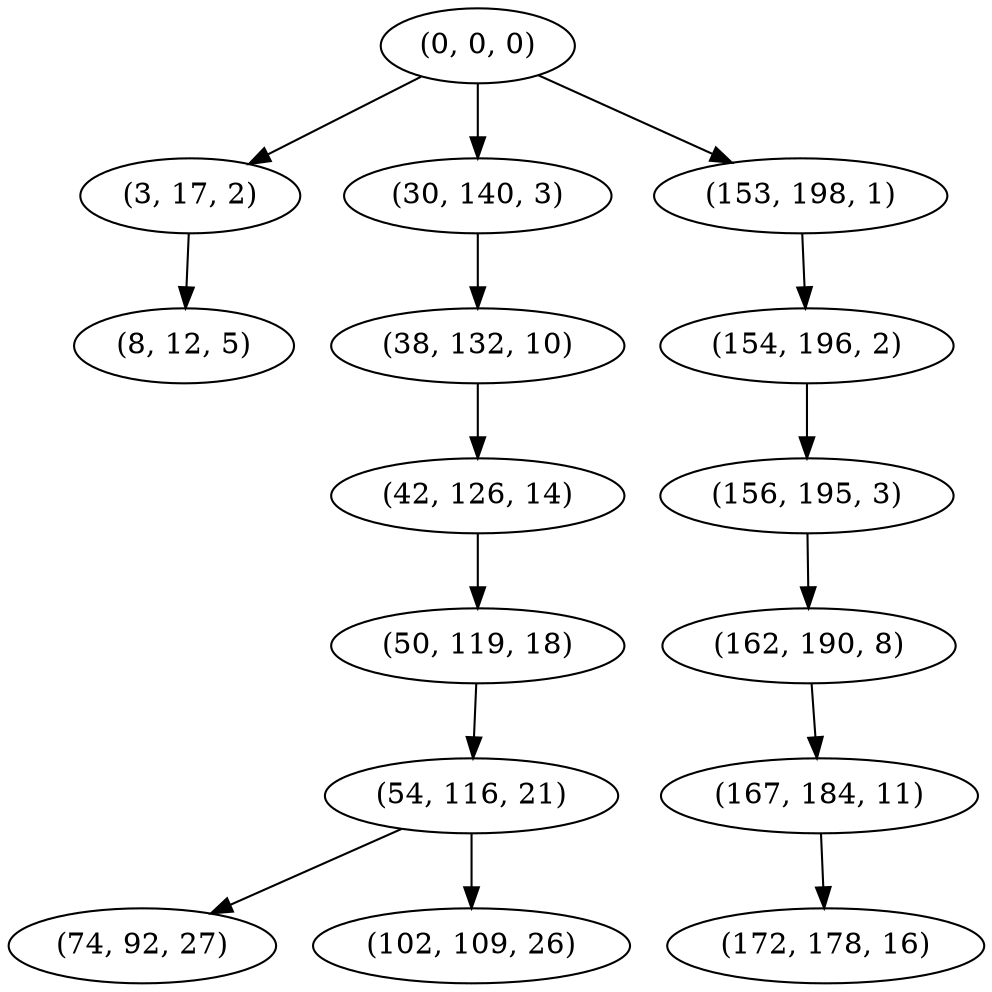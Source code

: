 digraph tree {
    "(0, 0, 0)";
    "(3, 17, 2)";
    "(8, 12, 5)";
    "(30, 140, 3)";
    "(38, 132, 10)";
    "(42, 126, 14)";
    "(50, 119, 18)";
    "(54, 116, 21)";
    "(74, 92, 27)";
    "(102, 109, 26)";
    "(153, 198, 1)";
    "(154, 196, 2)";
    "(156, 195, 3)";
    "(162, 190, 8)";
    "(167, 184, 11)";
    "(172, 178, 16)";
    "(0, 0, 0)" -> "(3, 17, 2)";
    "(0, 0, 0)" -> "(30, 140, 3)";
    "(0, 0, 0)" -> "(153, 198, 1)";
    "(3, 17, 2)" -> "(8, 12, 5)";
    "(30, 140, 3)" -> "(38, 132, 10)";
    "(38, 132, 10)" -> "(42, 126, 14)";
    "(42, 126, 14)" -> "(50, 119, 18)";
    "(50, 119, 18)" -> "(54, 116, 21)";
    "(54, 116, 21)" -> "(74, 92, 27)";
    "(54, 116, 21)" -> "(102, 109, 26)";
    "(153, 198, 1)" -> "(154, 196, 2)";
    "(154, 196, 2)" -> "(156, 195, 3)";
    "(156, 195, 3)" -> "(162, 190, 8)";
    "(162, 190, 8)" -> "(167, 184, 11)";
    "(167, 184, 11)" -> "(172, 178, 16)";
}
